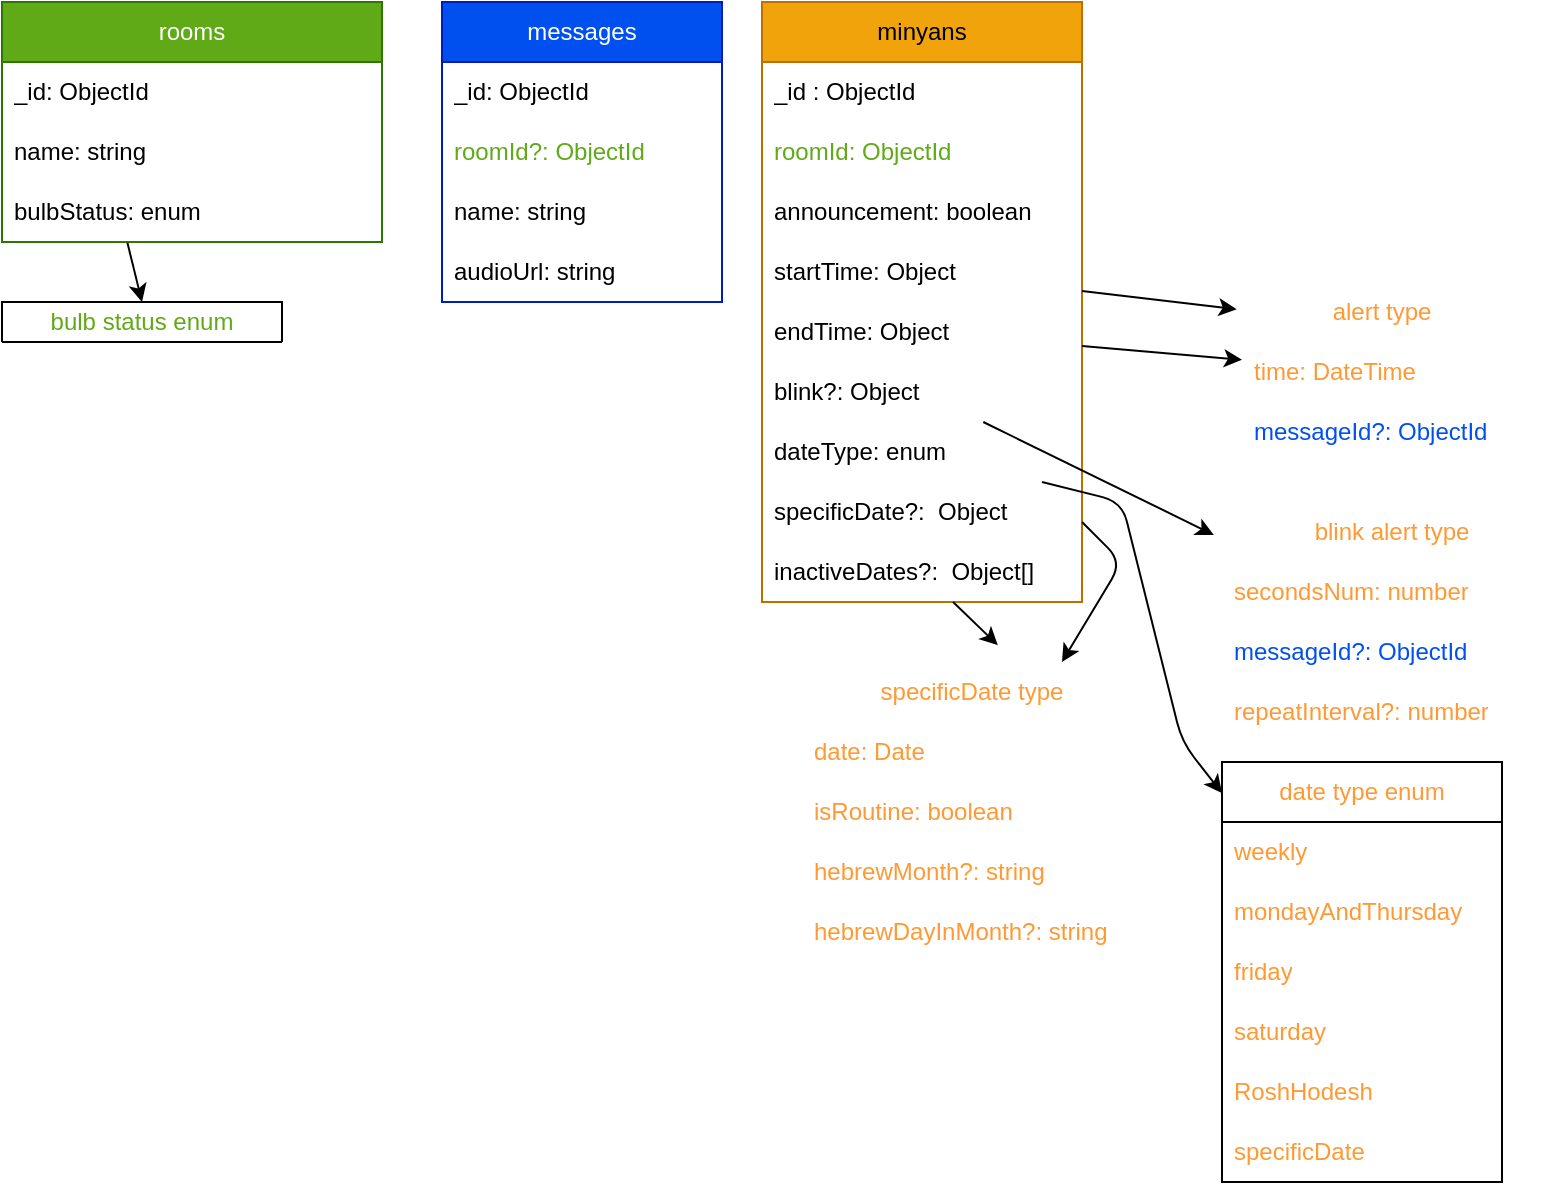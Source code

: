 <mxfile>
    <diagram id="Yf5OIj44YHNggxTeSu0R" name="tables">
        <mxGraphModel dx="822" dy="362" grid="1" gridSize="10" guides="1" tooltips="1" connect="1" arrows="1" fold="1" page="1" pageScale="1" pageWidth="850" pageHeight="1100" math="0" shadow="0">
            <root>
                <mxCell id="0"/>
                <mxCell id="1" parent="0"/>
                <mxCell id="2" value="rooms" style="swimlane;fontStyle=0;childLayout=stackLayout;horizontal=1;startSize=30;horizontalStack=0;resizeParent=1;resizeParentMax=0;resizeLast=0;collapsible=1;marginBottom=0;whiteSpace=wrap;html=1;fillColor=#60a917;fontColor=#ffffff;strokeColor=#2D7600;" parent="1" vertex="1">
                    <mxGeometry x="30" y="100" width="190" height="120" as="geometry"/>
                </mxCell>
                <mxCell id="3" value="_id: ObjectId" style="text;strokeColor=none;fillColor=none;align=left;verticalAlign=middle;spacingLeft=4;spacingRight=4;overflow=hidden;points=[[0,0.5],[1,0.5]];portConstraint=eastwest;rotatable=0;whiteSpace=wrap;html=1;" parent="2" vertex="1">
                    <mxGeometry y="30" width="190" height="30" as="geometry"/>
                </mxCell>
                <mxCell id="4" value="name: string" style="text;strokeColor=none;fillColor=none;align=left;verticalAlign=middle;spacingLeft=4;spacingRight=4;overflow=hidden;points=[[0,0.5],[1,0.5]];portConstraint=eastwest;rotatable=0;whiteSpace=wrap;html=1;" parent="2" vertex="1">
                    <mxGeometry y="60" width="190" height="30" as="geometry"/>
                </mxCell>
                <mxCell id="5" value="bulbStatus: enum&amp;nbsp;&lt;span style=&quot;white-space: pre;&quot;&gt;&#9;&lt;/span&gt;" style="text;strokeColor=none;fillColor=none;align=left;verticalAlign=middle;spacingLeft=4;spacingRight=4;overflow=hidden;points=[[0,0.5],[1,0.5]];portConstraint=eastwest;rotatable=0;whiteSpace=wrap;html=1;" parent="2" vertex="1">
                    <mxGeometry y="90" width="190" height="30" as="geometry"/>
                </mxCell>
                <mxCell id="6" value="minyans" style="swimlane;fontStyle=0;childLayout=stackLayout;horizontal=1;startSize=30;horizontalStack=0;resizeParent=1;resizeParentMax=0;resizeLast=0;collapsible=1;marginBottom=0;whiteSpace=wrap;html=1;fillColor=#f0a30a;fontColor=#000000;strokeColor=#BD7000;" parent="1" vertex="1">
                    <mxGeometry x="410" y="100" width="160" height="300" as="geometry"/>
                </mxCell>
                <mxCell id="7" value="_id : ObjectId" style="text;strokeColor=none;fillColor=none;align=left;verticalAlign=middle;spacingLeft=4;spacingRight=4;overflow=hidden;points=[[0,0.5],[1,0.5]];portConstraint=eastwest;rotatable=0;whiteSpace=wrap;html=1;" parent="6" vertex="1">
                    <mxGeometry y="30" width="160" height="30" as="geometry"/>
                </mxCell>
                <mxCell id="8" value="&lt;font color=&quot;#60a917&quot;&gt;roomId: ObjectId&lt;/font&gt;" style="text;strokeColor=none;fillColor=none;align=left;verticalAlign=middle;spacingLeft=4;spacingRight=4;overflow=hidden;points=[[0,0.5],[1,0.5]];portConstraint=eastwest;rotatable=0;whiteSpace=wrap;html=1;" parent="6" vertex="1">
                    <mxGeometry y="60" width="160" height="30" as="geometry"/>
                </mxCell>
                <mxCell id="9" value="announcement: boolean" style="text;strokeColor=none;fillColor=none;align=left;verticalAlign=middle;spacingLeft=4;spacingRight=4;overflow=hidden;points=[[0,0.5],[1,0.5]];portConstraint=eastwest;rotatable=0;whiteSpace=wrap;html=1;" parent="6" vertex="1">
                    <mxGeometry y="90" width="160" height="30" as="geometry"/>
                </mxCell>
                <mxCell id="12" value="startTime: Object" style="text;strokeColor=none;fillColor=none;align=left;verticalAlign=middle;spacingLeft=4;spacingRight=4;overflow=hidden;points=[[0,0.5],[1,0.5]];portConstraint=eastwest;rotatable=0;whiteSpace=wrap;html=1;" parent="6" vertex="1">
                    <mxGeometry y="120" width="160" height="30" as="geometry"/>
                </mxCell>
                <mxCell id="13" value="endTime: Object" style="text;strokeColor=none;fillColor=none;align=left;verticalAlign=middle;spacingLeft=4;spacingRight=4;overflow=hidden;points=[[0,0.5],[1,0.5]];portConstraint=eastwest;rotatable=0;whiteSpace=wrap;html=1;" parent="6" vertex="1">
                    <mxGeometry y="150" width="160" height="30" as="geometry"/>
                </mxCell>
                <mxCell id="14" value="blink?: Object" style="text;strokeColor=none;fillColor=none;align=left;verticalAlign=middle;spacingLeft=4;spacingRight=4;overflow=hidden;points=[[0,0.5],[1,0.5]];portConstraint=eastwest;rotatable=0;whiteSpace=wrap;html=1;" parent="6" vertex="1">
                    <mxGeometry y="180" width="160" height="30" as="geometry"/>
                </mxCell>
                <mxCell id="16" value="dateType: enum&amp;nbsp;" style="text;strokeColor=none;fillColor=none;align=left;verticalAlign=middle;spacingLeft=4;spacingRight=4;overflow=hidden;points=[[0,0.5],[1,0.5]];portConstraint=eastwest;rotatable=0;whiteSpace=wrap;html=1;" parent="6" vertex="1">
                    <mxGeometry y="210" width="160" height="30" as="geometry"/>
                </mxCell>
                <mxCell id="76" value="specificDate?:&amp;nbsp; Object" style="text;strokeColor=none;fillColor=none;align=left;verticalAlign=middle;spacingLeft=4;spacingRight=4;overflow=hidden;points=[[0,0.5],[1,0.5]];portConstraint=eastwest;rotatable=0;whiteSpace=wrap;html=1;" parent="6" vertex="1">
                    <mxGeometry y="240" width="160" height="30" as="geometry"/>
                </mxCell>
                <mxCell id="15" value="inactiveDates?:&amp;nbsp; Object[]" style="text;strokeColor=none;fillColor=none;align=left;verticalAlign=middle;spacingLeft=4;spacingRight=4;overflow=hidden;points=[[0,0.5],[1,0.5]];portConstraint=eastwest;rotatable=0;whiteSpace=wrap;html=1;" parent="6" vertex="1">
                    <mxGeometry y="270" width="160" height="30" as="geometry"/>
                </mxCell>
                <mxCell id="17" value="messages" style="swimlane;fontStyle=0;childLayout=stackLayout;horizontal=1;startSize=30;horizontalStack=0;resizeParent=1;resizeParentMax=0;resizeLast=0;collapsible=1;marginBottom=0;whiteSpace=wrap;html=1;fillColor=#0050ef;fontColor=#ffffff;strokeColor=#001DBC;" parent="1" vertex="1">
                    <mxGeometry x="250" y="100" width="140" height="150" as="geometry"/>
                </mxCell>
                <mxCell id="18" value="_id: ObjectId" style="text;strokeColor=none;fillColor=none;align=left;verticalAlign=middle;spacingLeft=4;spacingRight=4;overflow=hidden;points=[[0,0.5],[1,0.5]];portConstraint=eastwest;rotatable=0;whiteSpace=wrap;html=1;" parent="17" vertex="1">
                    <mxGeometry y="30" width="140" height="30" as="geometry"/>
                </mxCell>
                <mxCell id="21" value="&lt;font color=&quot;#60a917&quot;&gt;roomId?: ObjectId&lt;/font&gt;" style="text;strokeColor=none;fillColor=none;align=left;verticalAlign=middle;spacingLeft=4;spacingRight=4;overflow=hidden;points=[[0,0.5],[1,0.5]];portConstraint=eastwest;rotatable=0;whiteSpace=wrap;html=1;" parent="17" vertex="1">
                    <mxGeometry y="60" width="140" height="30" as="geometry"/>
                </mxCell>
                <mxCell id="19" value="name: string" style="text;strokeColor=none;fillColor=none;align=left;verticalAlign=middle;spacingLeft=4;spacingRight=4;overflow=hidden;points=[[0,0.5],[1,0.5]];portConstraint=eastwest;rotatable=0;whiteSpace=wrap;html=1;" parent="17" vertex="1">
                    <mxGeometry y="90" width="140" height="30" as="geometry"/>
                </mxCell>
                <mxCell id="20" value="audioUrl: string" style="text;strokeColor=none;fillColor=none;align=left;verticalAlign=middle;spacingLeft=4;spacingRight=4;overflow=hidden;points=[[0,0.5],[1,0.5]];portConstraint=eastwest;rotatable=0;whiteSpace=wrap;html=1;" parent="17" vertex="1">
                    <mxGeometry y="120" width="140" height="30" as="geometry"/>
                </mxCell>
                <mxCell id="31" value="&lt;font color=&quot;#ff9933&quot;&gt;date type enum&lt;/font&gt;" style="swimlane;fontStyle=0;childLayout=stackLayout;horizontal=1;startSize=30;horizontalStack=0;resizeParent=1;resizeParentMax=0;resizeLast=0;collapsible=1;marginBottom=0;whiteSpace=wrap;html=1;fontColor=#0050EF;" parent="1" vertex="1">
                    <mxGeometry x="640" y="480" width="140" height="210" as="geometry">
                        <mxRectangle x="640" y="480" width="120" height="30" as="alternateBounds"/>
                    </mxGeometry>
                </mxCell>
                <mxCell id="32" value="&lt;font color=&quot;#ff9933&quot;&gt;weekly&lt;/font&gt;" style="text;strokeColor=none;fillColor=none;align=left;verticalAlign=middle;spacingLeft=4;spacingRight=4;overflow=hidden;points=[[0,0.5],[1,0.5]];portConstraint=eastwest;rotatable=0;whiteSpace=wrap;html=1;fontColor=#0050EF;" parent="31" vertex="1">
                    <mxGeometry y="30" width="140" height="30" as="geometry"/>
                </mxCell>
                <mxCell id="33" value="&lt;font color=&quot;#ff9933&quot;&gt;mondayAndThursday&lt;/font&gt;" style="text;strokeColor=none;fillColor=none;align=left;verticalAlign=middle;spacingLeft=4;spacingRight=4;overflow=hidden;points=[[0,0.5],[1,0.5]];portConstraint=eastwest;rotatable=0;whiteSpace=wrap;html=1;fontColor=#0050EF;" parent="31" vertex="1">
                    <mxGeometry y="60" width="140" height="30" as="geometry"/>
                </mxCell>
                <mxCell id="37" value="&lt;font color=&quot;#ff9933&quot;&gt;friday&lt;/font&gt;" style="text;strokeColor=none;fillColor=none;align=left;verticalAlign=middle;spacingLeft=4;spacingRight=4;overflow=hidden;points=[[0,0.5],[1,0.5]];portConstraint=eastwest;rotatable=0;whiteSpace=wrap;html=1;fontColor=#0050EF;" parent="31" vertex="1">
                    <mxGeometry y="90" width="140" height="30" as="geometry"/>
                </mxCell>
                <mxCell id="36" value="&lt;font color=&quot;#ff9933&quot;&gt;saturday&lt;/font&gt;" style="text;strokeColor=none;fillColor=none;align=left;verticalAlign=middle;spacingLeft=4;spacingRight=4;overflow=hidden;points=[[0,0.5],[1,0.5]];portConstraint=eastwest;rotatable=0;whiteSpace=wrap;html=1;fontColor=#0050EF;" parent="31" vertex="1">
                    <mxGeometry y="120" width="140" height="30" as="geometry"/>
                </mxCell>
                <mxCell id="35" value="&lt;font color=&quot;#ff9933&quot;&gt;RoshHodesh&lt;/font&gt;" style="text;strokeColor=none;fillColor=none;align=left;verticalAlign=middle;spacingLeft=4;spacingRight=4;overflow=hidden;points=[[0,0.5],[1,0.5]];portConstraint=eastwest;rotatable=0;whiteSpace=wrap;html=1;fontColor=#0050EF;" parent="31" vertex="1">
                    <mxGeometry y="150" width="140" height="30" as="geometry"/>
                </mxCell>
                <mxCell id="38" value="&lt;font color=&quot;#ff9933&quot;&gt;specificDate&lt;/font&gt;" style="text;strokeColor=none;fillColor=none;align=left;verticalAlign=middle;spacingLeft=4;spacingRight=4;overflow=hidden;points=[[0,0.5],[1,0.5]];portConstraint=eastwest;rotatable=0;whiteSpace=wrap;html=1;fontColor=#0050EF;" parent="31" vertex="1">
                    <mxGeometry y="180" width="140" height="30" as="geometry"/>
                </mxCell>
                <mxCell id="41" style="edgeStyle=none;html=1;fontColor=#FF9933;" parent="1" source="16" target="31" edge="1">
                    <mxGeometry relative="1" as="geometry">
                        <Array as="points">
                            <mxPoint x="590" y="350"/>
                            <mxPoint x="620" y="470"/>
                        </Array>
                    </mxGeometry>
                </mxCell>
                <mxCell id="43" value="&lt;font color=&quot;#60a917&quot;&gt;bulb status enum&lt;/font&gt;" style="swimlane;fontStyle=0;childLayout=stackLayout;horizontal=1;startSize=30;horizontalStack=0;resizeParent=1;resizeParentMax=0;resizeLast=0;collapsible=1;marginBottom=0;whiteSpace=wrap;html=1;fontColor=#FF9933;fillColor=none;" parent="1" vertex="1" collapsed="1">
                    <mxGeometry x="30" y="250" width="140" height="20" as="geometry">
                        <mxRectangle x="30" y="250" width="140" height="120" as="alternateBounds"/>
                    </mxGeometry>
                </mxCell>
                <mxCell id="44" value="&lt;font color=&quot;#60a917&quot;&gt;off&lt;/font&gt;" style="text;strokeColor=none;fillColor=none;align=left;verticalAlign=middle;spacingLeft=4;spacingRight=4;overflow=hidden;points=[[0,0.5],[1,0.5]];portConstraint=eastwest;rotatable=0;whiteSpace=wrap;html=1;fontColor=#FF9933;" parent="43" vertex="1">
                    <mxGeometry y="30" width="140" height="30" as="geometry"/>
                </mxCell>
                <mxCell id="45" value="&lt;font color=&quot;#60a917&quot;&gt;on&lt;/font&gt;" style="text;strokeColor=none;fillColor=none;align=left;verticalAlign=middle;spacingLeft=4;spacingRight=4;overflow=hidden;points=[[0,0.5],[1,0.5]];portConstraint=eastwest;rotatable=0;whiteSpace=wrap;html=1;fontColor=#FF9933;" parent="43" vertex="1">
                    <mxGeometry y="60" width="140" height="30" as="geometry"/>
                </mxCell>
                <mxCell id="46" value="&lt;font color=&quot;#60a917&quot;&gt;blur&lt;/font&gt;" style="text;strokeColor=none;fillColor=none;align=left;verticalAlign=middle;spacingLeft=4;spacingRight=4;overflow=hidden;points=[[0,0.5],[1,0.5]];portConstraint=eastwest;rotatable=0;whiteSpace=wrap;html=1;fontColor=#FF9933;" parent="43" vertex="1">
                    <mxGeometry y="90" width="140" height="30" as="geometry"/>
                </mxCell>
                <mxCell id="48" style="edgeStyle=none;html=1;entryX=0.5;entryY=0;entryDx=0;entryDy=0;fontColor=#60A917;exitX=0.33;exitY=1.011;exitDx=0;exitDy=0;exitPerimeter=0;" parent="1" source="5" target="43" edge="1">
                    <mxGeometry relative="1" as="geometry"/>
                </mxCell>
                <mxCell id="59" value="alert type" style="swimlane;fontStyle=0;childLayout=stackLayout;horizontal=1;startSize=30;horizontalStack=0;resizeParent=1;resizeParentMax=0;resizeLast=0;collapsible=1;marginBottom=0;whiteSpace=wrap;html=1;labelBackgroundColor=none;strokeColor=#FFFFFF;fontColor=#FF9933;fillColor=none;" parent="1" vertex="1">
                    <mxGeometry x="650" y="240" width="140" height="90" as="geometry">
                        <mxRectangle x="650" y="240" width="90" height="30" as="alternateBounds"/>
                    </mxGeometry>
                </mxCell>
                <mxCell id="60" value="time: DateTime" style="text;strokeColor=none;fillColor=none;align=left;verticalAlign=middle;spacingLeft=4;spacingRight=4;overflow=hidden;points=[[0,0.5],[1,0.5]];portConstraint=eastwest;rotatable=0;whiteSpace=wrap;html=1;labelBackgroundColor=none;fontColor=#FF9933;" parent="59" vertex="1">
                    <mxGeometry y="30" width="140" height="30" as="geometry"/>
                </mxCell>
                <mxCell id="61" value="&lt;font color=&quot;#0050ef&quot;&gt;messageId?: ObjectId&lt;/font&gt;" style="text;strokeColor=none;fillColor=none;align=left;verticalAlign=middle;spacingLeft=4;spacingRight=4;overflow=hidden;points=[[0,0.5],[1,0.5]];portConstraint=eastwest;rotatable=0;whiteSpace=wrap;html=1;labelBackgroundColor=none;fontColor=#FF9933;" parent="59" vertex="1">
                    <mxGeometry y="60" width="140" height="30" as="geometry"/>
                </mxCell>
                <mxCell id="63" value="blink alert type" style="swimlane;fontStyle=0;childLayout=stackLayout;horizontal=1;startSize=30;horizontalStack=0;resizeParent=1;resizeParentMax=0;resizeLast=0;collapsible=1;marginBottom=0;whiteSpace=wrap;html=1;labelBackgroundColor=none;strokeColor=#FFFFFF;fontColor=#FF9933;fillColor=none;" parent="1" vertex="1">
                    <mxGeometry x="640" y="350" width="170" height="120" as="geometry">
                        <mxRectangle x="640" y="350" width="120" height="30" as="alternateBounds"/>
                    </mxGeometry>
                </mxCell>
                <mxCell id="64" value="secondsNum: number" style="text;strokeColor=none;fillColor=none;align=left;verticalAlign=middle;spacingLeft=4;spacingRight=4;overflow=hidden;points=[[0,0.5],[1,0.5]];portConstraint=eastwest;rotatable=0;whiteSpace=wrap;html=1;labelBackgroundColor=none;fontColor=#FF9933;" parent="63" vertex="1">
                    <mxGeometry y="30" width="170" height="30" as="geometry"/>
                </mxCell>
                <mxCell id="78" value="&lt;font color=&quot;#0050ef&quot;&gt;messageId?: ObjectId&lt;/font&gt;" style="text;strokeColor=none;fillColor=none;align=left;verticalAlign=middle;spacingLeft=4;spacingRight=4;overflow=hidden;points=[[0,0.5],[1,0.5]];portConstraint=eastwest;rotatable=0;whiteSpace=wrap;html=1;labelBackgroundColor=none;fontColor=#FF9933;" parent="63" vertex="1">
                    <mxGeometry y="60" width="170" height="30" as="geometry"/>
                </mxCell>
                <mxCell id="65" value="repeatInterval?: number" style="text;strokeColor=none;fillColor=none;align=left;verticalAlign=middle;spacingLeft=4;spacingRight=4;overflow=hidden;points=[[0,0.5],[1,0.5]];portConstraint=eastwest;rotatable=0;whiteSpace=wrap;html=1;labelBackgroundColor=none;fontColor=#FF9933;" parent="63" vertex="1">
                    <mxGeometry y="90" width="170" height="30" as="geometry"/>
                </mxCell>
                <mxCell id="68" style="edgeStyle=none;html=1;fontColor=#0050EF;" parent="1" source="13" target="59" edge="1">
                    <mxGeometry relative="1" as="geometry"/>
                </mxCell>
                <mxCell id="69" style="edgeStyle=none;html=1;entryX=-0.019;entryY=0.152;entryDx=0;entryDy=0;entryPerimeter=0;fontColor=#0050EF;" parent="1" source="12" target="59" edge="1">
                    <mxGeometry relative="1" as="geometry"/>
                </mxCell>
                <mxCell id="71" style="edgeStyle=none;html=1;entryX=-0.024;entryY=0.137;entryDx=0;entryDy=0;entryPerimeter=0;fontColor=#0050EF;" parent="1" source="14" target="63" edge="1">
                    <mxGeometry relative="1" as="geometry"/>
                </mxCell>
                <mxCell id="72" value="specificDate type" style="swimlane;fontStyle=0;childLayout=stackLayout;horizontal=1;startSize=30;horizontalStack=0;resizeParent=1;resizeParentMax=0;resizeLast=0;collapsible=1;marginBottom=0;whiteSpace=wrap;html=1;labelBackgroundColor=none;strokeColor=#FFFFFF;fontColor=#FF9933;fillColor=none;" parent="1" vertex="1">
                    <mxGeometry x="430" y="430" width="170" height="150" as="geometry">
                        <mxRectangle x="640" y="350" width="120" height="30" as="alternateBounds"/>
                    </mxGeometry>
                </mxCell>
                <mxCell id="73" value="date: Date" style="text;strokeColor=none;fillColor=none;align=left;verticalAlign=middle;spacingLeft=4;spacingRight=4;overflow=hidden;points=[[0,0.5],[1,0.5]];portConstraint=eastwest;rotatable=0;whiteSpace=wrap;html=1;labelBackgroundColor=none;fontColor=#FF9933;" parent="72" vertex="1">
                    <mxGeometry y="30" width="170" height="30" as="geometry"/>
                </mxCell>
                <mxCell id="74" value="isRoutine: boolean" style="text;strokeColor=none;fillColor=none;align=left;verticalAlign=middle;spacingLeft=4;spacingRight=4;overflow=hidden;points=[[0,0.5],[1,0.5]];portConstraint=eastwest;rotatable=0;whiteSpace=wrap;html=1;labelBackgroundColor=none;fontColor=#FF9933;" parent="72" vertex="1">
                    <mxGeometry y="60" width="170" height="30" as="geometry"/>
                </mxCell>
                <mxCell id="80" value="hebrewMonth?: string" style="text;strokeColor=none;fillColor=none;align=left;verticalAlign=middle;spacingLeft=4;spacingRight=4;overflow=hidden;points=[[0,0.5],[1,0.5]];portConstraint=eastwest;rotatable=0;whiteSpace=wrap;html=1;labelBackgroundColor=none;fontColor=#FF9933;" vertex="1" parent="72">
                    <mxGeometry y="90" width="170" height="30" as="geometry"/>
                </mxCell>
                <mxCell id="79" value="hebrewDayInMonth?: string" style="text;strokeColor=none;fillColor=none;align=left;verticalAlign=middle;spacingLeft=4;spacingRight=4;overflow=hidden;points=[[0,0.5],[1,0.5]];portConstraint=eastwest;rotatable=0;whiteSpace=wrap;html=1;labelBackgroundColor=none;fontColor=#FF9933;" vertex="1" parent="72">
                    <mxGeometry y="120" width="170" height="30" as="geometry"/>
                </mxCell>
                <mxCell id="75" style="edgeStyle=none;html=1;entryX=0.576;entryY=-0.056;entryDx=0;entryDy=0;entryPerimeter=0;fontColor=#FF9933;" parent="1" source="15" target="72" edge="1">
                    <mxGeometry relative="1" as="geometry"/>
                </mxCell>
                <mxCell id="77" style="edgeStyle=none;html=1;" parent="1" source="76" target="72" edge="1">
                    <mxGeometry relative="1" as="geometry">
                        <Array as="points">
                            <mxPoint x="570" y="360"/>
                            <mxPoint x="590" y="380"/>
                        </Array>
                    </mxGeometry>
                </mxCell>
            </root>
        </mxGraphModel>
    </diagram>
</mxfile>